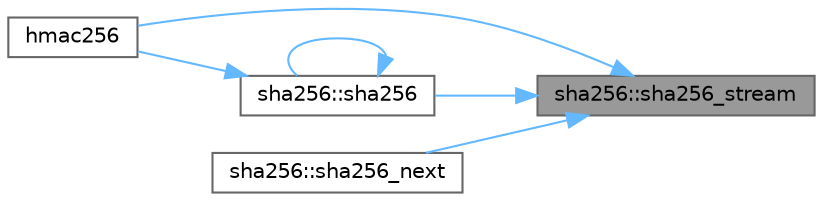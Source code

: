 digraph "sha256::sha256_stream"
{
 // INTERACTIVE_SVG=YES
 // LATEX_PDF_SIZE
  bgcolor="transparent";
  edge [fontname=Helvetica,fontsize=10,labelfontname=Helvetica,labelfontsize=10];
  node [fontname=Helvetica,fontsize=10,shape=box,height=0.2,width=0.4];
  rankdir="RL";
  Node1 [id="Node000001",label="sha256::sha256_stream",height=0.2,width=0.4,color="gray40", fillcolor="grey60", style="filled", fontcolor="black",tooltip="Compute SHA256 hash, updating hash value at every invocation."];
  Node1 -> Node2 [id="edge1_Node000001_Node000002",dir="back",color="steelblue1",style="solid",tooltip=" "];
  Node2 [id="Node000002",label="hmac256",height=0.2,width=0.4,color="grey40", fillcolor="white", style="filled",URL="$group__Hash.html#gad5c9477541172455b23067794ea866c0",tooltip="Implement HMAC algorithm."];
  Node1 -> Node3 [id="edge2_Node000001_Node000003",dir="back",color="steelblue1",style="solid",tooltip=" "];
  Node3 [id="Node000003",label="sha256::sha256",height=0.2,width=0.4,color="grey40", fillcolor="white", style="filled",URL="$group__Hash.html#gac7fe13b785f5fd4903af4339ac88fbd3",tooltip="Return SHA256 hash."];
  Node3 -> Node2 [id="edge3_Node000003_Node000002",dir="back",color="steelblue1",style="solid",tooltip=" "];
  Node3 -> Node3 [id="edge4_Node000003_Node000003",dir="back",color="steelblue1",style="solid",tooltip=" "];
  Node1 -> Node4 [id="edge5_Node000001_Node000004",dir="back",color="steelblue1",style="solid",tooltip=" "];
  Node4 [id="Node000004",label="sha256::sha256_next",height=0.2,width=0.4,color="grey40", fillcolor="white", style="filled",URL="$group__Hash.html#gaf988f7b1cc0bb03254347581a1b8d959",tooltip="Compute SHA256 hash of chunks of data, using preallocated temporary buffer to store padded data."];
}
